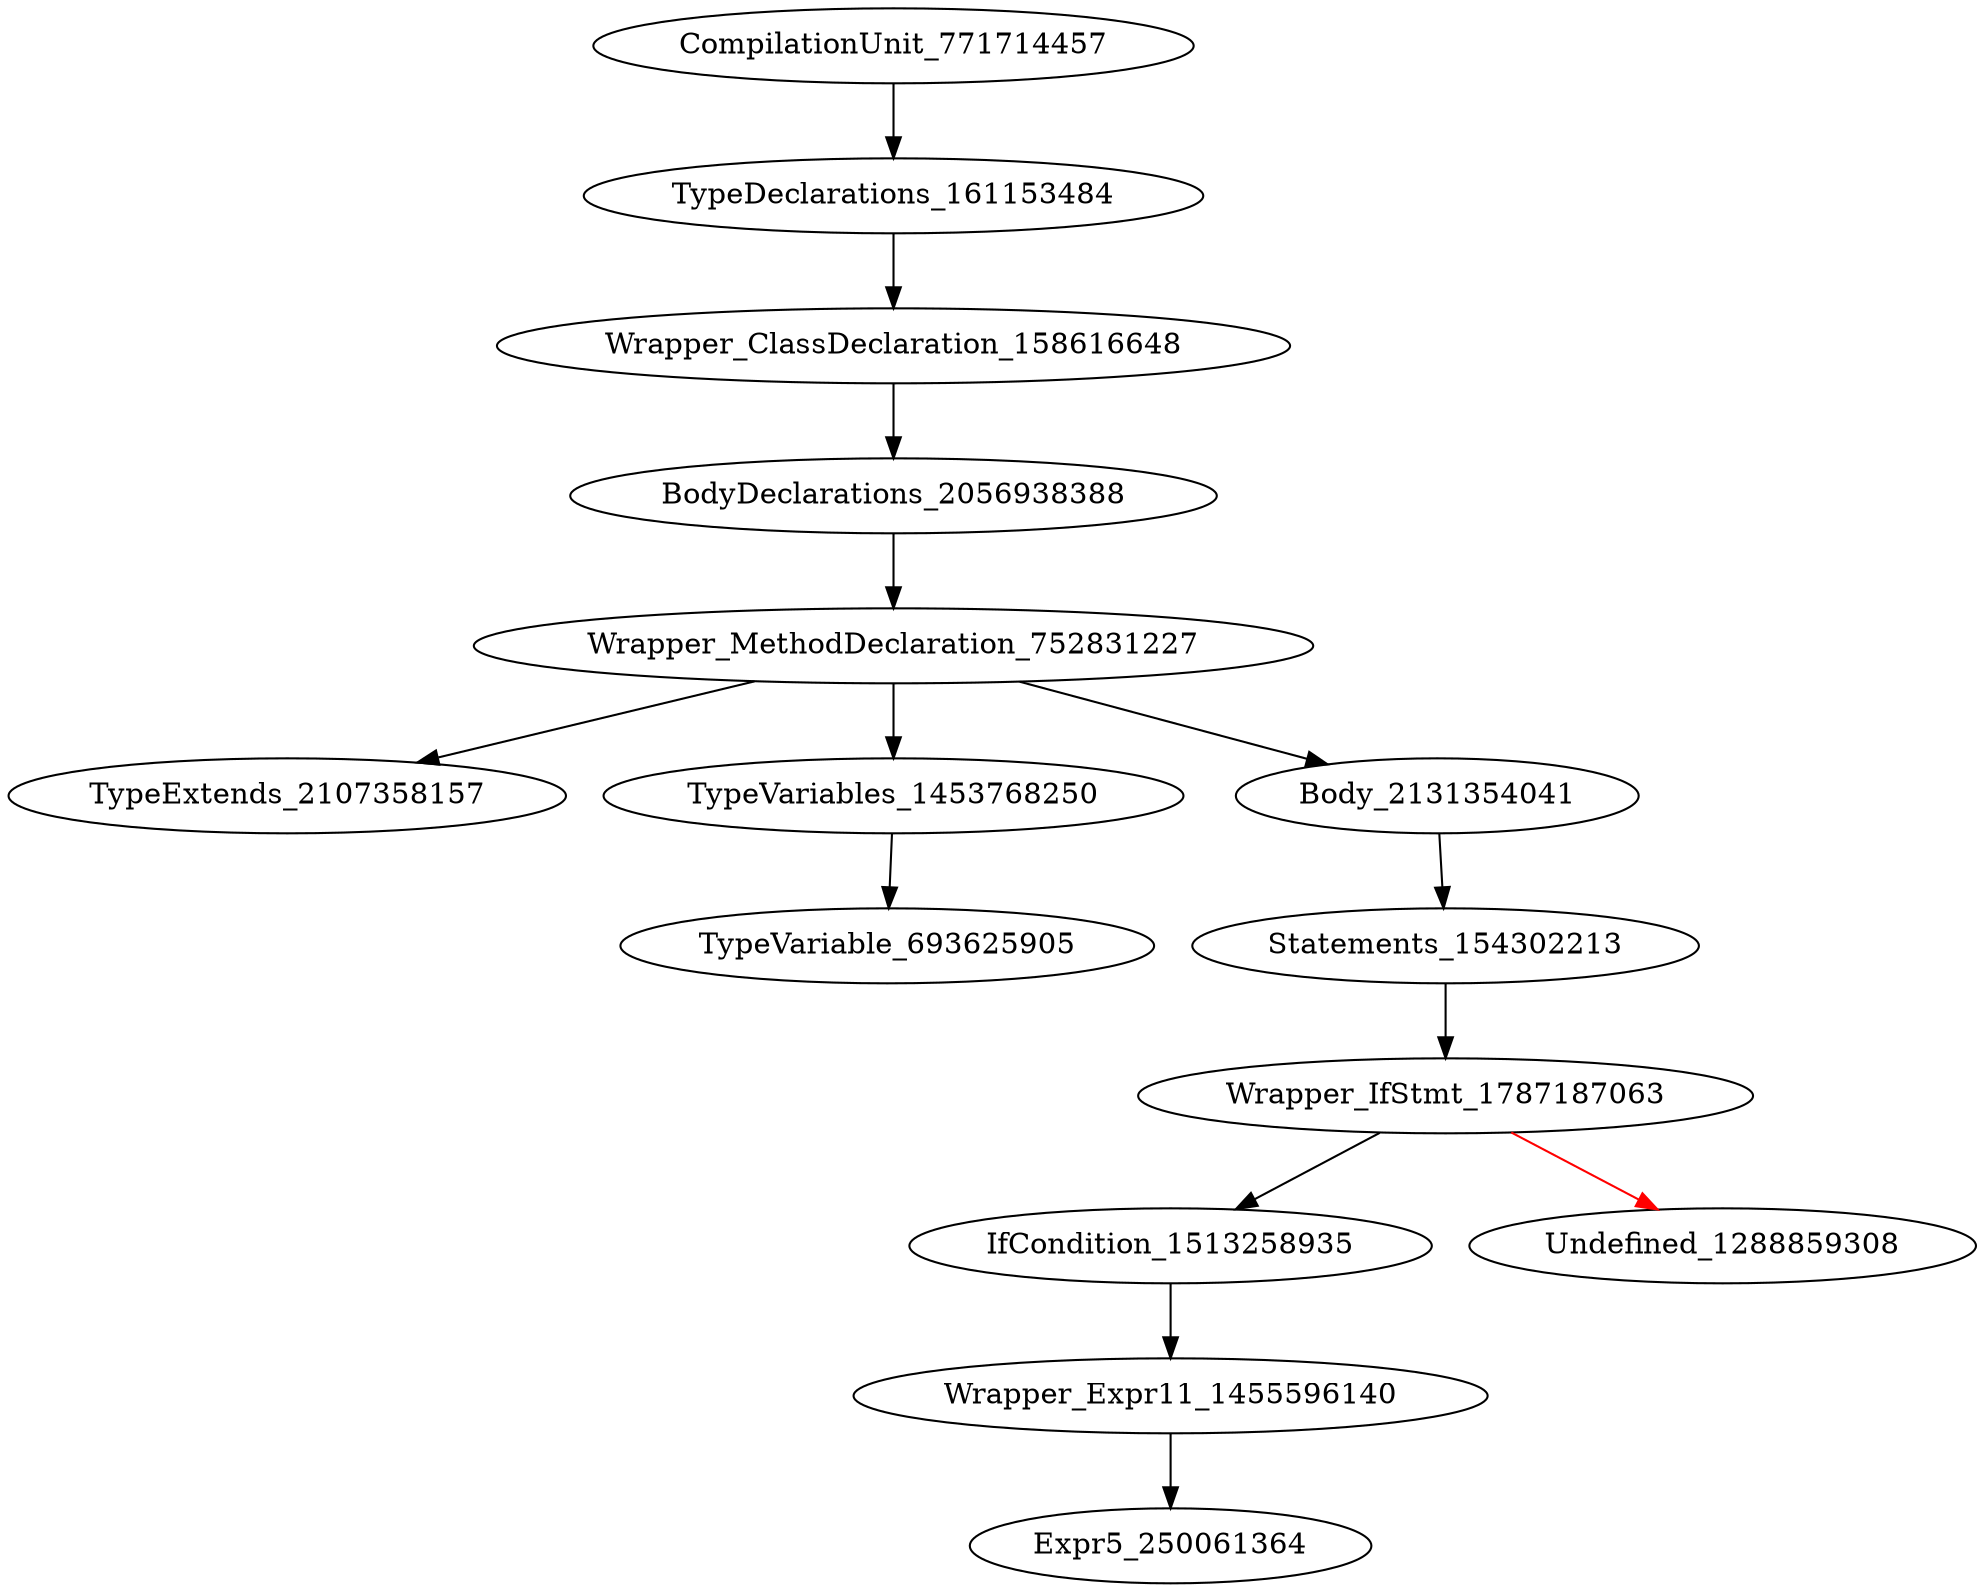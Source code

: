 digraph {
CompilationUnit_771714457 -> TypeDeclarations_161153484
TypeDeclarations_161153484 -> Wrapper_ClassDeclaration_158616648
Wrapper_ClassDeclaration_158616648 -> BodyDeclarations_2056938388
BodyDeclarations_2056938388 -> Wrapper_MethodDeclaration_752831227
Wrapper_MethodDeclaration_752831227 -> TypeExtends_2107358157
Wrapper_MethodDeclaration_752831227 -> TypeVariables_1453768250
Wrapper_MethodDeclaration_752831227 -> Body_2131354041
TypeVariables_1453768250 -> TypeVariable_693625905
Body_2131354041 -> Statements_154302213
Statements_154302213 -> Wrapper_IfStmt_1787187063
Wrapper_IfStmt_1787187063 -> IfCondition_1513258935
Wrapper_IfStmt_1787187063 -> Undefined_1288859308 [color = red] 
IfCondition_1513258935 -> Wrapper_Expr11_1455596140
Wrapper_Expr11_1455596140 -> Expr5_250061364
}